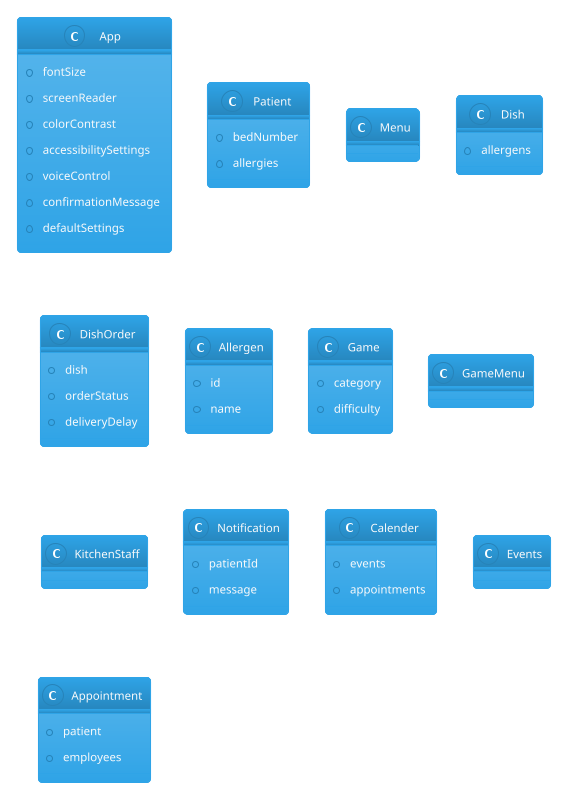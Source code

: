 /'

    Class diagram for Patient Assist Project - SYSDAT F25 

    Crow's Foot Notation:
        Type 	        Symbol
        
        Zero or One 	|o--
        Exactly One 	||--
        Zero or Many 	}o--
        One or Many 	}|--

'/

@startuml
!theme cerulean
skinparam linetype ortho

class App {
    +fontSize
    +screenReader
    +colorContrast
    +accessibilitySettings
    +voiceControl
    +confirmationMessage
    +defaultSettings
}

class Patient {
    +bedNumber
    +allergies
}

class Menu {
}

class Dish {
    +allergens
}

class DishOrder {
    +dish
    +orderStatus
    +deliveryDelay
}

class Allergen {
    +id
    +name
}

class Game {
    +category
    +difficulty
}

class GameMenu {
}

class KitchenStaff {
}

class Notification {
    +patientId
    +message
}

class Calender {
    +events
    +appointments
}

class Events {
    
}

class Appointment {
    +patient
    +employees
}

/' 

    RELATIONS
    
'/

/' 

    NOTES 
    
'/

@enduml

